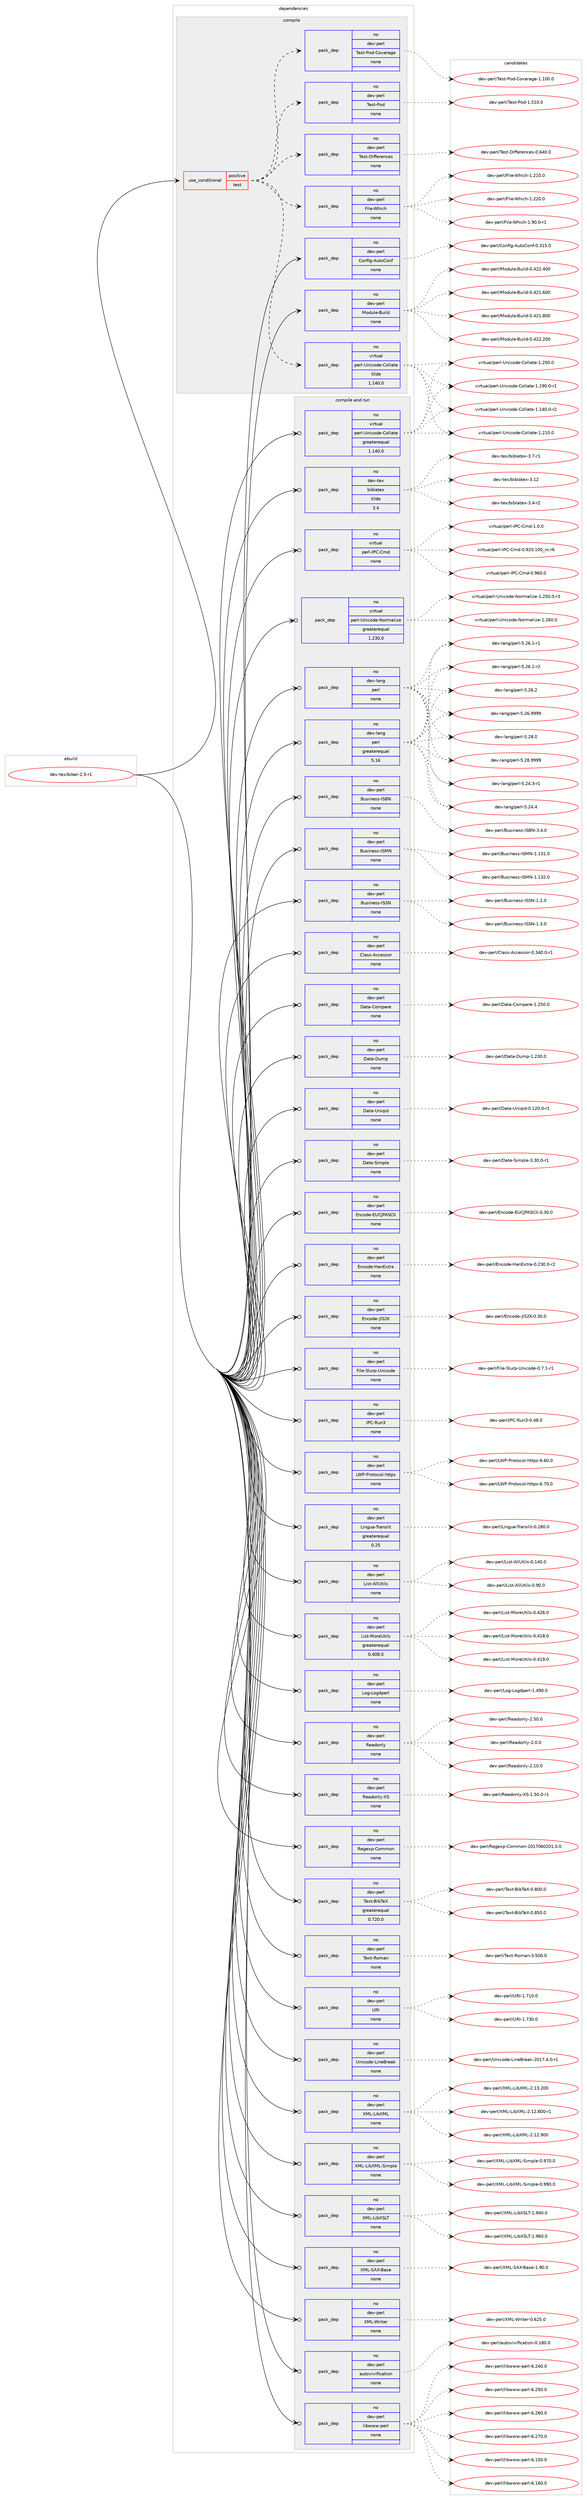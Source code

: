 digraph prolog {

# *************
# Graph options
# *************

newrank=true;
concentrate=true;
compound=true;
graph [rankdir=LR,fontname=Helvetica,fontsize=10,ranksep=1.5];#, ranksep=2.5, nodesep=0.2];
edge  [arrowhead=vee];
node  [fontname=Helvetica,fontsize=10];

# **********
# The ebuild
# **********

subgraph cluster_leftcol {
color=gray;
rank=same;
label=<<i>ebuild</i>>;
id [label="dev-tex/biber-2.5-r1", color=red, width=4, href="../dev-tex/biber-2.5-r1.svg"];
}

# ****************
# The dependencies
# ****************

subgraph cluster_midcol {
color=gray;
label=<<i>dependencies</i>>;
subgraph cluster_compile {
fillcolor="#eeeeee";
style=filled;
label=<<i>compile</i>>;
subgraph cond422985 {
dependency1539240 [label=<<TABLE BORDER="0" CELLBORDER="1" CELLSPACING="0" CELLPADDING="4"><TR><TD ROWSPAN="3" CELLPADDING="10">use_conditional</TD></TR><TR><TD>positive</TD></TR><TR><TD>test</TD></TR></TABLE>>, shape=none, color=red];
subgraph pack1092687 {
dependency1539241 [label=<<TABLE BORDER="0" CELLBORDER="1" CELLSPACING="0" CELLPADDING="4" WIDTH="220"><TR><TD ROWSPAN="6" CELLPADDING="30">pack_dep</TD></TR><TR><TD WIDTH="110">no</TD></TR><TR><TD>dev-perl</TD></TR><TR><TD>File-Which</TD></TR><TR><TD>none</TD></TR><TR><TD></TD></TR></TABLE>>, shape=none, color=blue];
}
dependency1539240:e -> dependency1539241:w [weight=20,style="dashed",arrowhead="vee"];
subgraph pack1092688 {
dependency1539242 [label=<<TABLE BORDER="0" CELLBORDER="1" CELLSPACING="0" CELLPADDING="4" WIDTH="220"><TR><TD ROWSPAN="6" CELLPADDING="30">pack_dep</TD></TR><TR><TD WIDTH="110">no</TD></TR><TR><TD>dev-perl</TD></TR><TR><TD>Test-Differences</TD></TR><TR><TD>none</TD></TR><TR><TD></TD></TR></TABLE>>, shape=none, color=blue];
}
dependency1539240:e -> dependency1539242:w [weight=20,style="dashed",arrowhead="vee"];
subgraph pack1092689 {
dependency1539243 [label=<<TABLE BORDER="0" CELLBORDER="1" CELLSPACING="0" CELLPADDING="4" WIDTH="220"><TR><TD ROWSPAN="6" CELLPADDING="30">pack_dep</TD></TR><TR><TD WIDTH="110">no</TD></TR><TR><TD>dev-perl</TD></TR><TR><TD>Test-Pod</TD></TR><TR><TD>none</TD></TR><TR><TD></TD></TR></TABLE>>, shape=none, color=blue];
}
dependency1539240:e -> dependency1539243:w [weight=20,style="dashed",arrowhead="vee"];
subgraph pack1092690 {
dependency1539244 [label=<<TABLE BORDER="0" CELLBORDER="1" CELLSPACING="0" CELLPADDING="4" WIDTH="220"><TR><TD ROWSPAN="6" CELLPADDING="30">pack_dep</TD></TR><TR><TD WIDTH="110">no</TD></TR><TR><TD>dev-perl</TD></TR><TR><TD>Test-Pod-Coverage</TD></TR><TR><TD>none</TD></TR><TR><TD></TD></TR></TABLE>>, shape=none, color=blue];
}
dependency1539240:e -> dependency1539244:w [weight=20,style="dashed",arrowhead="vee"];
subgraph pack1092691 {
dependency1539245 [label=<<TABLE BORDER="0" CELLBORDER="1" CELLSPACING="0" CELLPADDING="4" WIDTH="220"><TR><TD ROWSPAN="6" CELLPADDING="30">pack_dep</TD></TR><TR><TD WIDTH="110">no</TD></TR><TR><TD>virtual</TD></TR><TR><TD>perl-Unicode-Collate</TD></TR><TR><TD>tilde</TD></TR><TR><TD>1.140.0</TD></TR></TABLE>>, shape=none, color=blue];
}
dependency1539240:e -> dependency1539245:w [weight=20,style="dashed",arrowhead="vee"];
}
id:e -> dependency1539240:w [weight=20,style="solid",arrowhead="vee"];
subgraph pack1092692 {
dependency1539246 [label=<<TABLE BORDER="0" CELLBORDER="1" CELLSPACING="0" CELLPADDING="4" WIDTH="220"><TR><TD ROWSPAN="6" CELLPADDING="30">pack_dep</TD></TR><TR><TD WIDTH="110">no</TD></TR><TR><TD>dev-perl</TD></TR><TR><TD>Config-AutoConf</TD></TR><TR><TD>none</TD></TR><TR><TD></TD></TR></TABLE>>, shape=none, color=blue];
}
id:e -> dependency1539246:w [weight=20,style="solid",arrowhead="vee"];
subgraph pack1092693 {
dependency1539247 [label=<<TABLE BORDER="0" CELLBORDER="1" CELLSPACING="0" CELLPADDING="4" WIDTH="220"><TR><TD ROWSPAN="6" CELLPADDING="30">pack_dep</TD></TR><TR><TD WIDTH="110">no</TD></TR><TR><TD>dev-perl</TD></TR><TR><TD>Module-Build</TD></TR><TR><TD>none</TD></TR><TR><TD></TD></TR></TABLE>>, shape=none, color=blue];
}
id:e -> dependency1539247:w [weight=20,style="solid",arrowhead="vee"];
}
subgraph cluster_compileandrun {
fillcolor="#eeeeee";
style=filled;
label=<<i>compile and run</i>>;
subgraph pack1092694 {
dependency1539248 [label=<<TABLE BORDER="0" CELLBORDER="1" CELLSPACING="0" CELLPADDING="4" WIDTH="220"><TR><TD ROWSPAN="6" CELLPADDING="30">pack_dep</TD></TR><TR><TD WIDTH="110">no</TD></TR><TR><TD>dev-lang</TD></TR><TR><TD>perl</TD></TR><TR><TD>greaterequal</TD></TR><TR><TD>5.16</TD></TR></TABLE>>, shape=none, color=blue];
}
id:e -> dependency1539248:w [weight=20,style="solid",arrowhead="odotvee"];
subgraph pack1092695 {
dependency1539249 [label=<<TABLE BORDER="0" CELLBORDER="1" CELLSPACING="0" CELLPADDING="4" WIDTH="220"><TR><TD ROWSPAN="6" CELLPADDING="30">pack_dep</TD></TR><TR><TD WIDTH="110">no</TD></TR><TR><TD>dev-lang</TD></TR><TR><TD>perl</TD></TR><TR><TD>none</TD></TR><TR><TD></TD></TR></TABLE>>, shape=none, color=blue];
}
id:e -> dependency1539249:w [weight=20,style="solid",arrowhead="odotvee"];
subgraph pack1092696 {
dependency1539250 [label=<<TABLE BORDER="0" CELLBORDER="1" CELLSPACING="0" CELLPADDING="4" WIDTH="220"><TR><TD ROWSPAN="6" CELLPADDING="30">pack_dep</TD></TR><TR><TD WIDTH="110">no</TD></TR><TR><TD>dev-perl</TD></TR><TR><TD>Business-ISBN</TD></TR><TR><TD>none</TD></TR><TR><TD></TD></TR></TABLE>>, shape=none, color=blue];
}
id:e -> dependency1539250:w [weight=20,style="solid",arrowhead="odotvee"];
subgraph pack1092697 {
dependency1539251 [label=<<TABLE BORDER="0" CELLBORDER="1" CELLSPACING="0" CELLPADDING="4" WIDTH="220"><TR><TD ROWSPAN="6" CELLPADDING="30">pack_dep</TD></TR><TR><TD WIDTH="110">no</TD></TR><TR><TD>dev-perl</TD></TR><TR><TD>Business-ISMN</TD></TR><TR><TD>none</TD></TR><TR><TD></TD></TR></TABLE>>, shape=none, color=blue];
}
id:e -> dependency1539251:w [weight=20,style="solid",arrowhead="odotvee"];
subgraph pack1092698 {
dependency1539252 [label=<<TABLE BORDER="0" CELLBORDER="1" CELLSPACING="0" CELLPADDING="4" WIDTH="220"><TR><TD ROWSPAN="6" CELLPADDING="30">pack_dep</TD></TR><TR><TD WIDTH="110">no</TD></TR><TR><TD>dev-perl</TD></TR><TR><TD>Business-ISSN</TD></TR><TR><TD>none</TD></TR><TR><TD></TD></TR></TABLE>>, shape=none, color=blue];
}
id:e -> dependency1539252:w [weight=20,style="solid",arrowhead="odotvee"];
subgraph pack1092699 {
dependency1539253 [label=<<TABLE BORDER="0" CELLBORDER="1" CELLSPACING="0" CELLPADDING="4" WIDTH="220"><TR><TD ROWSPAN="6" CELLPADDING="30">pack_dep</TD></TR><TR><TD WIDTH="110">no</TD></TR><TR><TD>dev-perl</TD></TR><TR><TD>Class-Accessor</TD></TR><TR><TD>none</TD></TR><TR><TD></TD></TR></TABLE>>, shape=none, color=blue];
}
id:e -> dependency1539253:w [weight=20,style="solid",arrowhead="odotvee"];
subgraph pack1092700 {
dependency1539254 [label=<<TABLE BORDER="0" CELLBORDER="1" CELLSPACING="0" CELLPADDING="4" WIDTH="220"><TR><TD ROWSPAN="6" CELLPADDING="30">pack_dep</TD></TR><TR><TD WIDTH="110">no</TD></TR><TR><TD>dev-perl</TD></TR><TR><TD>Data-Compare</TD></TR><TR><TD>none</TD></TR><TR><TD></TD></TR></TABLE>>, shape=none, color=blue];
}
id:e -> dependency1539254:w [weight=20,style="solid",arrowhead="odotvee"];
subgraph pack1092701 {
dependency1539255 [label=<<TABLE BORDER="0" CELLBORDER="1" CELLSPACING="0" CELLPADDING="4" WIDTH="220"><TR><TD ROWSPAN="6" CELLPADDING="30">pack_dep</TD></TR><TR><TD WIDTH="110">no</TD></TR><TR><TD>dev-perl</TD></TR><TR><TD>Data-Dump</TD></TR><TR><TD>none</TD></TR><TR><TD></TD></TR></TABLE>>, shape=none, color=blue];
}
id:e -> dependency1539255:w [weight=20,style="solid",arrowhead="odotvee"];
subgraph pack1092702 {
dependency1539256 [label=<<TABLE BORDER="0" CELLBORDER="1" CELLSPACING="0" CELLPADDING="4" WIDTH="220"><TR><TD ROWSPAN="6" CELLPADDING="30">pack_dep</TD></TR><TR><TD WIDTH="110">no</TD></TR><TR><TD>dev-perl</TD></TR><TR><TD>Data-Uniqid</TD></TR><TR><TD>none</TD></TR><TR><TD></TD></TR></TABLE>>, shape=none, color=blue];
}
id:e -> dependency1539256:w [weight=20,style="solid",arrowhead="odotvee"];
subgraph pack1092703 {
dependency1539257 [label=<<TABLE BORDER="0" CELLBORDER="1" CELLSPACING="0" CELLPADDING="4" WIDTH="220"><TR><TD ROWSPAN="6" CELLPADDING="30">pack_dep</TD></TR><TR><TD WIDTH="110">no</TD></TR><TR><TD>dev-perl</TD></TR><TR><TD>Date-Simple</TD></TR><TR><TD>none</TD></TR><TR><TD></TD></TR></TABLE>>, shape=none, color=blue];
}
id:e -> dependency1539257:w [weight=20,style="solid",arrowhead="odotvee"];
subgraph pack1092704 {
dependency1539258 [label=<<TABLE BORDER="0" CELLBORDER="1" CELLSPACING="0" CELLPADDING="4" WIDTH="220"><TR><TD ROWSPAN="6" CELLPADDING="30">pack_dep</TD></TR><TR><TD WIDTH="110">no</TD></TR><TR><TD>dev-perl</TD></TR><TR><TD>Encode-EUCJPASCII</TD></TR><TR><TD>none</TD></TR><TR><TD></TD></TR></TABLE>>, shape=none, color=blue];
}
id:e -> dependency1539258:w [weight=20,style="solid",arrowhead="odotvee"];
subgraph pack1092705 {
dependency1539259 [label=<<TABLE BORDER="0" CELLBORDER="1" CELLSPACING="0" CELLPADDING="4" WIDTH="220"><TR><TD ROWSPAN="6" CELLPADDING="30">pack_dep</TD></TR><TR><TD WIDTH="110">no</TD></TR><TR><TD>dev-perl</TD></TR><TR><TD>Encode-HanExtra</TD></TR><TR><TD>none</TD></TR><TR><TD></TD></TR></TABLE>>, shape=none, color=blue];
}
id:e -> dependency1539259:w [weight=20,style="solid",arrowhead="odotvee"];
subgraph pack1092706 {
dependency1539260 [label=<<TABLE BORDER="0" CELLBORDER="1" CELLSPACING="0" CELLPADDING="4" WIDTH="220"><TR><TD ROWSPAN="6" CELLPADDING="30">pack_dep</TD></TR><TR><TD WIDTH="110">no</TD></TR><TR><TD>dev-perl</TD></TR><TR><TD>Encode-JIS2K</TD></TR><TR><TD>none</TD></TR><TR><TD></TD></TR></TABLE>>, shape=none, color=blue];
}
id:e -> dependency1539260:w [weight=20,style="solid",arrowhead="odotvee"];
subgraph pack1092707 {
dependency1539261 [label=<<TABLE BORDER="0" CELLBORDER="1" CELLSPACING="0" CELLPADDING="4" WIDTH="220"><TR><TD ROWSPAN="6" CELLPADDING="30">pack_dep</TD></TR><TR><TD WIDTH="110">no</TD></TR><TR><TD>dev-perl</TD></TR><TR><TD>File-Slurp-Unicode</TD></TR><TR><TD>none</TD></TR><TR><TD></TD></TR></TABLE>>, shape=none, color=blue];
}
id:e -> dependency1539261:w [weight=20,style="solid",arrowhead="odotvee"];
subgraph pack1092708 {
dependency1539262 [label=<<TABLE BORDER="0" CELLBORDER="1" CELLSPACING="0" CELLPADDING="4" WIDTH="220"><TR><TD ROWSPAN="6" CELLPADDING="30">pack_dep</TD></TR><TR><TD WIDTH="110">no</TD></TR><TR><TD>dev-perl</TD></TR><TR><TD>IPC-Run3</TD></TR><TR><TD>none</TD></TR><TR><TD></TD></TR></TABLE>>, shape=none, color=blue];
}
id:e -> dependency1539262:w [weight=20,style="solid",arrowhead="odotvee"];
subgraph pack1092709 {
dependency1539263 [label=<<TABLE BORDER="0" CELLBORDER="1" CELLSPACING="0" CELLPADDING="4" WIDTH="220"><TR><TD ROWSPAN="6" CELLPADDING="30">pack_dep</TD></TR><TR><TD WIDTH="110">no</TD></TR><TR><TD>dev-perl</TD></TR><TR><TD>LWP-Protocol-https</TD></TR><TR><TD>none</TD></TR><TR><TD></TD></TR></TABLE>>, shape=none, color=blue];
}
id:e -> dependency1539263:w [weight=20,style="solid",arrowhead="odotvee"];
subgraph pack1092710 {
dependency1539264 [label=<<TABLE BORDER="0" CELLBORDER="1" CELLSPACING="0" CELLPADDING="4" WIDTH="220"><TR><TD ROWSPAN="6" CELLPADDING="30">pack_dep</TD></TR><TR><TD WIDTH="110">no</TD></TR><TR><TD>dev-perl</TD></TR><TR><TD>Lingua-Translit</TD></TR><TR><TD>greaterequal</TD></TR><TR><TD>0.25</TD></TR></TABLE>>, shape=none, color=blue];
}
id:e -> dependency1539264:w [weight=20,style="solid",arrowhead="odotvee"];
subgraph pack1092711 {
dependency1539265 [label=<<TABLE BORDER="0" CELLBORDER="1" CELLSPACING="0" CELLPADDING="4" WIDTH="220"><TR><TD ROWSPAN="6" CELLPADDING="30">pack_dep</TD></TR><TR><TD WIDTH="110">no</TD></TR><TR><TD>dev-perl</TD></TR><TR><TD>List-AllUtils</TD></TR><TR><TD>none</TD></TR><TR><TD></TD></TR></TABLE>>, shape=none, color=blue];
}
id:e -> dependency1539265:w [weight=20,style="solid",arrowhead="odotvee"];
subgraph pack1092712 {
dependency1539266 [label=<<TABLE BORDER="0" CELLBORDER="1" CELLSPACING="0" CELLPADDING="4" WIDTH="220"><TR><TD ROWSPAN="6" CELLPADDING="30">pack_dep</TD></TR><TR><TD WIDTH="110">no</TD></TR><TR><TD>dev-perl</TD></TR><TR><TD>List-MoreUtils</TD></TR><TR><TD>greaterequal</TD></TR><TR><TD>0.408.0</TD></TR></TABLE>>, shape=none, color=blue];
}
id:e -> dependency1539266:w [weight=20,style="solid",arrowhead="odotvee"];
subgraph pack1092713 {
dependency1539267 [label=<<TABLE BORDER="0" CELLBORDER="1" CELLSPACING="0" CELLPADDING="4" WIDTH="220"><TR><TD ROWSPAN="6" CELLPADDING="30">pack_dep</TD></TR><TR><TD WIDTH="110">no</TD></TR><TR><TD>dev-perl</TD></TR><TR><TD>Log-Log4perl</TD></TR><TR><TD>none</TD></TR><TR><TD></TD></TR></TABLE>>, shape=none, color=blue];
}
id:e -> dependency1539267:w [weight=20,style="solid",arrowhead="odotvee"];
subgraph pack1092714 {
dependency1539268 [label=<<TABLE BORDER="0" CELLBORDER="1" CELLSPACING="0" CELLPADDING="4" WIDTH="220"><TR><TD ROWSPAN="6" CELLPADDING="30">pack_dep</TD></TR><TR><TD WIDTH="110">no</TD></TR><TR><TD>dev-perl</TD></TR><TR><TD>Readonly</TD></TR><TR><TD>none</TD></TR><TR><TD></TD></TR></TABLE>>, shape=none, color=blue];
}
id:e -> dependency1539268:w [weight=20,style="solid",arrowhead="odotvee"];
subgraph pack1092715 {
dependency1539269 [label=<<TABLE BORDER="0" CELLBORDER="1" CELLSPACING="0" CELLPADDING="4" WIDTH="220"><TR><TD ROWSPAN="6" CELLPADDING="30">pack_dep</TD></TR><TR><TD WIDTH="110">no</TD></TR><TR><TD>dev-perl</TD></TR><TR><TD>Readonly-XS</TD></TR><TR><TD>none</TD></TR><TR><TD></TD></TR></TABLE>>, shape=none, color=blue];
}
id:e -> dependency1539269:w [weight=20,style="solid",arrowhead="odotvee"];
subgraph pack1092716 {
dependency1539270 [label=<<TABLE BORDER="0" CELLBORDER="1" CELLSPACING="0" CELLPADDING="4" WIDTH="220"><TR><TD ROWSPAN="6" CELLPADDING="30">pack_dep</TD></TR><TR><TD WIDTH="110">no</TD></TR><TR><TD>dev-perl</TD></TR><TR><TD>Regexp-Common</TD></TR><TR><TD>none</TD></TR><TR><TD></TD></TR></TABLE>>, shape=none, color=blue];
}
id:e -> dependency1539270:w [weight=20,style="solid",arrowhead="odotvee"];
subgraph pack1092717 {
dependency1539271 [label=<<TABLE BORDER="0" CELLBORDER="1" CELLSPACING="0" CELLPADDING="4" WIDTH="220"><TR><TD ROWSPAN="6" CELLPADDING="30">pack_dep</TD></TR><TR><TD WIDTH="110">no</TD></TR><TR><TD>dev-perl</TD></TR><TR><TD>Text-BibTeX</TD></TR><TR><TD>greaterequal</TD></TR><TR><TD>0.720.0</TD></TR></TABLE>>, shape=none, color=blue];
}
id:e -> dependency1539271:w [weight=20,style="solid",arrowhead="odotvee"];
subgraph pack1092718 {
dependency1539272 [label=<<TABLE BORDER="0" CELLBORDER="1" CELLSPACING="0" CELLPADDING="4" WIDTH="220"><TR><TD ROWSPAN="6" CELLPADDING="30">pack_dep</TD></TR><TR><TD WIDTH="110">no</TD></TR><TR><TD>dev-perl</TD></TR><TR><TD>Text-Roman</TD></TR><TR><TD>none</TD></TR><TR><TD></TD></TR></TABLE>>, shape=none, color=blue];
}
id:e -> dependency1539272:w [weight=20,style="solid",arrowhead="odotvee"];
subgraph pack1092719 {
dependency1539273 [label=<<TABLE BORDER="0" CELLBORDER="1" CELLSPACING="0" CELLPADDING="4" WIDTH="220"><TR><TD ROWSPAN="6" CELLPADDING="30">pack_dep</TD></TR><TR><TD WIDTH="110">no</TD></TR><TR><TD>dev-perl</TD></TR><TR><TD>URI</TD></TR><TR><TD>none</TD></TR><TR><TD></TD></TR></TABLE>>, shape=none, color=blue];
}
id:e -> dependency1539273:w [weight=20,style="solid",arrowhead="odotvee"];
subgraph pack1092720 {
dependency1539274 [label=<<TABLE BORDER="0" CELLBORDER="1" CELLSPACING="0" CELLPADDING="4" WIDTH="220"><TR><TD ROWSPAN="6" CELLPADDING="30">pack_dep</TD></TR><TR><TD WIDTH="110">no</TD></TR><TR><TD>dev-perl</TD></TR><TR><TD>Unicode-LineBreak</TD></TR><TR><TD>none</TD></TR><TR><TD></TD></TR></TABLE>>, shape=none, color=blue];
}
id:e -> dependency1539274:w [weight=20,style="solid",arrowhead="odotvee"];
subgraph pack1092721 {
dependency1539275 [label=<<TABLE BORDER="0" CELLBORDER="1" CELLSPACING="0" CELLPADDING="4" WIDTH="220"><TR><TD ROWSPAN="6" CELLPADDING="30">pack_dep</TD></TR><TR><TD WIDTH="110">no</TD></TR><TR><TD>dev-perl</TD></TR><TR><TD>XML-LibXML</TD></TR><TR><TD>none</TD></TR><TR><TD></TD></TR></TABLE>>, shape=none, color=blue];
}
id:e -> dependency1539275:w [weight=20,style="solid",arrowhead="odotvee"];
subgraph pack1092722 {
dependency1539276 [label=<<TABLE BORDER="0" CELLBORDER="1" CELLSPACING="0" CELLPADDING="4" WIDTH="220"><TR><TD ROWSPAN="6" CELLPADDING="30">pack_dep</TD></TR><TR><TD WIDTH="110">no</TD></TR><TR><TD>dev-perl</TD></TR><TR><TD>XML-LibXML-Simple</TD></TR><TR><TD>none</TD></TR><TR><TD></TD></TR></TABLE>>, shape=none, color=blue];
}
id:e -> dependency1539276:w [weight=20,style="solid",arrowhead="odotvee"];
subgraph pack1092723 {
dependency1539277 [label=<<TABLE BORDER="0" CELLBORDER="1" CELLSPACING="0" CELLPADDING="4" WIDTH="220"><TR><TD ROWSPAN="6" CELLPADDING="30">pack_dep</TD></TR><TR><TD WIDTH="110">no</TD></TR><TR><TD>dev-perl</TD></TR><TR><TD>XML-LibXSLT</TD></TR><TR><TD>none</TD></TR><TR><TD></TD></TR></TABLE>>, shape=none, color=blue];
}
id:e -> dependency1539277:w [weight=20,style="solid",arrowhead="odotvee"];
subgraph pack1092724 {
dependency1539278 [label=<<TABLE BORDER="0" CELLBORDER="1" CELLSPACING="0" CELLPADDING="4" WIDTH="220"><TR><TD ROWSPAN="6" CELLPADDING="30">pack_dep</TD></TR><TR><TD WIDTH="110">no</TD></TR><TR><TD>dev-perl</TD></TR><TR><TD>XML-SAX-Base</TD></TR><TR><TD>none</TD></TR><TR><TD></TD></TR></TABLE>>, shape=none, color=blue];
}
id:e -> dependency1539278:w [weight=20,style="solid",arrowhead="odotvee"];
subgraph pack1092725 {
dependency1539279 [label=<<TABLE BORDER="0" CELLBORDER="1" CELLSPACING="0" CELLPADDING="4" WIDTH="220"><TR><TD ROWSPAN="6" CELLPADDING="30">pack_dep</TD></TR><TR><TD WIDTH="110">no</TD></TR><TR><TD>dev-perl</TD></TR><TR><TD>XML-Writer</TD></TR><TR><TD>none</TD></TR><TR><TD></TD></TR></TABLE>>, shape=none, color=blue];
}
id:e -> dependency1539279:w [weight=20,style="solid",arrowhead="odotvee"];
subgraph pack1092726 {
dependency1539280 [label=<<TABLE BORDER="0" CELLBORDER="1" CELLSPACING="0" CELLPADDING="4" WIDTH="220"><TR><TD ROWSPAN="6" CELLPADDING="30">pack_dep</TD></TR><TR><TD WIDTH="110">no</TD></TR><TR><TD>dev-perl</TD></TR><TR><TD>autovivification</TD></TR><TR><TD>none</TD></TR><TR><TD></TD></TR></TABLE>>, shape=none, color=blue];
}
id:e -> dependency1539280:w [weight=20,style="solid",arrowhead="odotvee"];
subgraph pack1092727 {
dependency1539281 [label=<<TABLE BORDER="0" CELLBORDER="1" CELLSPACING="0" CELLPADDING="4" WIDTH="220"><TR><TD ROWSPAN="6" CELLPADDING="30">pack_dep</TD></TR><TR><TD WIDTH="110">no</TD></TR><TR><TD>dev-perl</TD></TR><TR><TD>libwww-perl</TD></TR><TR><TD>none</TD></TR><TR><TD></TD></TR></TABLE>>, shape=none, color=blue];
}
id:e -> dependency1539281:w [weight=20,style="solid",arrowhead="odotvee"];
subgraph pack1092728 {
dependency1539282 [label=<<TABLE BORDER="0" CELLBORDER="1" CELLSPACING="0" CELLPADDING="4" WIDTH="220"><TR><TD ROWSPAN="6" CELLPADDING="30">pack_dep</TD></TR><TR><TD WIDTH="110">no</TD></TR><TR><TD>dev-tex</TD></TR><TR><TD>biblatex</TD></TR><TR><TD>tilde</TD></TR><TR><TD>3.4</TD></TR></TABLE>>, shape=none, color=blue];
}
id:e -> dependency1539282:w [weight=20,style="solid",arrowhead="odotvee"];
subgraph pack1092729 {
dependency1539283 [label=<<TABLE BORDER="0" CELLBORDER="1" CELLSPACING="0" CELLPADDING="4" WIDTH="220"><TR><TD ROWSPAN="6" CELLPADDING="30">pack_dep</TD></TR><TR><TD WIDTH="110">no</TD></TR><TR><TD>virtual</TD></TR><TR><TD>perl-IPC-Cmd</TD></TR><TR><TD>none</TD></TR><TR><TD></TD></TR></TABLE>>, shape=none, color=blue];
}
id:e -> dependency1539283:w [weight=20,style="solid",arrowhead="odotvee"];
subgraph pack1092730 {
dependency1539284 [label=<<TABLE BORDER="0" CELLBORDER="1" CELLSPACING="0" CELLPADDING="4" WIDTH="220"><TR><TD ROWSPAN="6" CELLPADDING="30">pack_dep</TD></TR><TR><TD WIDTH="110">no</TD></TR><TR><TD>virtual</TD></TR><TR><TD>perl-Unicode-Collate</TD></TR><TR><TD>greaterequal</TD></TR><TR><TD>1.140.0</TD></TR></TABLE>>, shape=none, color=blue];
}
id:e -> dependency1539284:w [weight=20,style="solid",arrowhead="odotvee"];
subgraph pack1092731 {
dependency1539285 [label=<<TABLE BORDER="0" CELLBORDER="1" CELLSPACING="0" CELLPADDING="4" WIDTH="220"><TR><TD ROWSPAN="6" CELLPADDING="30">pack_dep</TD></TR><TR><TD WIDTH="110">no</TD></TR><TR><TD>virtual</TD></TR><TR><TD>perl-Unicode-Normalize</TD></TR><TR><TD>greaterequal</TD></TR><TR><TD>1.230.0</TD></TR></TABLE>>, shape=none, color=blue];
}
id:e -> dependency1539285:w [weight=20,style="solid",arrowhead="odotvee"];
}
subgraph cluster_run {
fillcolor="#eeeeee";
style=filled;
label=<<i>run</i>>;
}
}

# **************
# The candidates
# **************

subgraph cluster_choices {
rank=same;
color=gray;
label=<<i>candidates</i>>;

subgraph choice1092687 {
color=black;
nodesep=1;
choice1001011184511210111410847701051081014587104105991044549465049484648 [label="dev-perl/File-Which-1.210.0", color=red, width=4,href="../dev-perl/File-Which-1.210.0.svg"];
choice1001011184511210111410847701051081014587104105991044549465050484648 [label="dev-perl/File-Which-1.220.0", color=red, width=4,href="../dev-perl/File-Which-1.220.0.svg"];
choice100101118451121011141084770105108101458710410599104454946574846484511449 [label="dev-perl/File-Which-1.90.0-r1", color=red, width=4,href="../dev-perl/File-Which-1.90.0-r1.svg"];
dependency1539241:e -> choice1001011184511210111410847701051081014587104105991044549465049484648:w [style=dotted,weight="100"];
dependency1539241:e -> choice1001011184511210111410847701051081014587104105991044549465050484648:w [style=dotted,weight="100"];
dependency1539241:e -> choice100101118451121011141084770105108101458710410599104454946574846484511449:w [style=dotted,weight="100"];
}
subgraph choice1092688 {
color=black;
nodesep=1;
choice1001011184511210111410847841011151164568105102102101114101110991011154548465452484648 [label="dev-perl/Test-Differences-0.640.0", color=red, width=4,href="../dev-perl/Test-Differences-0.640.0.svg"];
dependency1539242:e -> choice1001011184511210111410847841011151164568105102102101114101110991011154548465452484648:w [style=dotted,weight="100"];
}
subgraph choice1092689 {
color=black;
nodesep=1;
choice10010111845112101114108478410111511645801111004549465349484648 [label="dev-perl/Test-Pod-1.510.0", color=red, width=4,href="../dev-perl/Test-Pod-1.510.0.svg"];
dependency1539243:e -> choice10010111845112101114108478410111511645801111004549465349484648:w [style=dotted,weight="100"];
}
subgraph choice1092690 {
color=black;
nodesep=1;
choice10010111845112101114108478410111511645801111004567111118101114971031014549464948484648 [label="dev-perl/Test-Pod-Coverage-1.100.0", color=red, width=4,href="../dev-perl/Test-Pod-Coverage-1.100.0.svg"];
dependency1539244:e -> choice10010111845112101114108478410111511645801111004567111118101114971031014549464948484648:w [style=dotted,weight="100"];
}
subgraph choice1092691 {
color=black;
nodesep=1;
choice118105114116117971084711210111410845851101059911110010145671111081089711610145494649524846484511450 [label="virtual/perl-Unicode-Collate-1.140.0-r2", color=red, width=4,href="../virtual/perl-Unicode-Collate-1.140.0-r2.svg"];
choice118105114116117971084711210111410845851101059911110010145671111081089711610145494649574846484511449 [label="virtual/perl-Unicode-Collate-1.190.0-r1", color=red, width=4,href="../virtual/perl-Unicode-Collate-1.190.0-r1.svg"];
choice11810511411611797108471121011141084585110105991111001014567111108108971161014549465049484648 [label="virtual/perl-Unicode-Collate-1.210.0", color=red, width=4,href="../virtual/perl-Unicode-Collate-1.210.0.svg"];
choice11810511411611797108471121011141084585110105991111001014567111108108971161014549465053484648 [label="virtual/perl-Unicode-Collate-1.250.0", color=red, width=4,href="../virtual/perl-Unicode-Collate-1.250.0.svg"];
dependency1539245:e -> choice118105114116117971084711210111410845851101059911110010145671111081089711610145494649524846484511450:w [style=dotted,weight="100"];
dependency1539245:e -> choice118105114116117971084711210111410845851101059911110010145671111081089711610145494649574846484511449:w [style=dotted,weight="100"];
dependency1539245:e -> choice11810511411611797108471121011141084585110105991111001014567111108108971161014549465049484648:w [style=dotted,weight="100"];
dependency1539245:e -> choice11810511411611797108471121011141084585110105991111001014567111108108971161014549465053484648:w [style=dotted,weight="100"];
}
subgraph choice1092692 {
color=black;
nodesep=1;
choice1001011184511210111410847671111101021051034565117116111671111101024548465149534648 [label="dev-perl/Config-AutoConf-0.315.0", color=red, width=4,href="../dev-perl/Config-AutoConf-0.315.0.svg"];
dependency1539246:e -> choice1001011184511210111410847671111101021051034565117116111671111101024548465149534648:w [style=dotted,weight="100"];
}
subgraph choice1092693 {
color=black;
nodesep=1;
choice100101118451121011141084777111100117108101456611710510810045484652504946544848 [label="dev-perl/Module-Build-0.421.600", color=red, width=4,href="../dev-perl/Module-Build-0.421.600.svg"];
choice100101118451121011141084777111100117108101456611710510810045484652504946564848 [label="dev-perl/Module-Build-0.421.800", color=red, width=4,href="../dev-perl/Module-Build-0.421.800.svg"];
choice100101118451121011141084777111100117108101456611710510810045484652505046504848 [label="dev-perl/Module-Build-0.422.200", color=red, width=4,href="../dev-perl/Module-Build-0.422.200.svg"];
choice100101118451121011141084777111100117108101456611710510810045484652505046524848 [label="dev-perl/Module-Build-0.422.400", color=red, width=4,href="../dev-perl/Module-Build-0.422.400.svg"];
dependency1539247:e -> choice100101118451121011141084777111100117108101456611710510810045484652504946544848:w [style=dotted,weight="100"];
dependency1539247:e -> choice100101118451121011141084777111100117108101456611710510810045484652504946564848:w [style=dotted,weight="100"];
dependency1539247:e -> choice100101118451121011141084777111100117108101456611710510810045484652505046504848:w [style=dotted,weight="100"];
dependency1539247:e -> choice100101118451121011141084777111100117108101456611710510810045484652505046524848:w [style=dotted,weight="100"];
}
subgraph choice1092694 {
color=black;
nodesep=1;
choice100101118451089711010347112101114108455346505246514511449 [label="dev-lang/perl-5.24.3-r1", color=red, width=4,href="../dev-lang/perl-5.24.3-r1.svg"];
choice10010111845108971101034711210111410845534650524652 [label="dev-lang/perl-5.24.4", color=red, width=4,href="../dev-lang/perl-5.24.4.svg"];
choice100101118451089711010347112101114108455346505446494511449 [label="dev-lang/perl-5.26.1-r1", color=red, width=4,href="../dev-lang/perl-5.26.1-r1.svg"];
choice100101118451089711010347112101114108455346505446494511450 [label="dev-lang/perl-5.26.1-r2", color=red, width=4,href="../dev-lang/perl-5.26.1-r2.svg"];
choice10010111845108971101034711210111410845534650544650 [label="dev-lang/perl-5.26.2", color=red, width=4,href="../dev-lang/perl-5.26.2.svg"];
choice10010111845108971101034711210111410845534650544657575757 [label="dev-lang/perl-5.26.9999", color=red, width=4,href="../dev-lang/perl-5.26.9999.svg"];
choice10010111845108971101034711210111410845534650564648 [label="dev-lang/perl-5.28.0", color=red, width=4,href="../dev-lang/perl-5.28.0.svg"];
choice10010111845108971101034711210111410845534650564657575757 [label="dev-lang/perl-5.28.9999", color=red, width=4,href="../dev-lang/perl-5.28.9999.svg"];
dependency1539248:e -> choice100101118451089711010347112101114108455346505246514511449:w [style=dotted,weight="100"];
dependency1539248:e -> choice10010111845108971101034711210111410845534650524652:w [style=dotted,weight="100"];
dependency1539248:e -> choice100101118451089711010347112101114108455346505446494511449:w [style=dotted,weight="100"];
dependency1539248:e -> choice100101118451089711010347112101114108455346505446494511450:w [style=dotted,weight="100"];
dependency1539248:e -> choice10010111845108971101034711210111410845534650544650:w [style=dotted,weight="100"];
dependency1539248:e -> choice10010111845108971101034711210111410845534650544657575757:w [style=dotted,weight="100"];
dependency1539248:e -> choice10010111845108971101034711210111410845534650564648:w [style=dotted,weight="100"];
dependency1539248:e -> choice10010111845108971101034711210111410845534650564657575757:w [style=dotted,weight="100"];
}
subgraph choice1092695 {
color=black;
nodesep=1;
choice100101118451089711010347112101114108455346505246514511449 [label="dev-lang/perl-5.24.3-r1", color=red, width=4,href="../dev-lang/perl-5.24.3-r1.svg"];
choice10010111845108971101034711210111410845534650524652 [label="dev-lang/perl-5.24.4", color=red, width=4,href="../dev-lang/perl-5.24.4.svg"];
choice100101118451089711010347112101114108455346505446494511449 [label="dev-lang/perl-5.26.1-r1", color=red, width=4,href="../dev-lang/perl-5.26.1-r1.svg"];
choice100101118451089711010347112101114108455346505446494511450 [label="dev-lang/perl-5.26.1-r2", color=red, width=4,href="../dev-lang/perl-5.26.1-r2.svg"];
choice10010111845108971101034711210111410845534650544650 [label="dev-lang/perl-5.26.2", color=red, width=4,href="../dev-lang/perl-5.26.2.svg"];
choice10010111845108971101034711210111410845534650544657575757 [label="dev-lang/perl-5.26.9999", color=red, width=4,href="../dev-lang/perl-5.26.9999.svg"];
choice10010111845108971101034711210111410845534650564648 [label="dev-lang/perl-5.28.0", color=red, width=4,href="../dev-lang/perl-5.28.0.svg"];
choice10010111845108971101034711210111410845534650564657575757 [label="dev-lang/perl-5.28.9999", color=red, width=4,href="../dev-lang/perl-5.28.9999.svg"];
dependency1539249:e -> choice100101118451089711010347112101114108455346505246514511449:w [style=dotted,weight="100"];
dependency1539249:e -> choice10010111845108971101034711210111410845534650524652:w [style=dotted,weight="100"];
dependency1539249:e -> choice100101118451089711010347112101114108455346505446494511449:w [style=dotted,weight="100"];
dependency1539249:e -> choice100101118451089711010347112101114108455346505446494511450:w [style=dotted,weight="100"];
dependency1539249:e -> choice10010111845108971101034711210111410845534650544650:w [style=dotted,weight="100"];
dependency1539249:e -> choice10010111845108971101034711210111410845534650544657575757:w [style=dotted,weight="100"];
dependency1539249:e -> choice10010111845108971101034711210111410845534650564648:w [style=dotted,weight="100"];
dependency1539249:e -> choice10010111845108971101034711210111410845534650564657575757:w [style=dotted,weight="100"];
}
subgraph choice1092696 {
color=black;
nodesep=1;
choice1001011184511210111410847661171151051101011151154573836678455146524648 [label="dev-perl/Business-ISBN-3.4.0", color=red, width=4,href="../dev-perl/Business-ISBN-3.4.0.svg"];
dependency1539250:e -> choice1001011184511210111410847661171151051101011151154573836678455146524648:w [style=dotted,weight="100"];
}
subgraph choice1092697 {
color=black;
nodesep=1;
choice10010111845112101114108476611711510511010111511545738377784549464951494648 [label="dev-perl/Business-ISMN-1.131.0", color=red, width=4,href="../dev-perl/Business-ISMN-1.131.0.svg"];
choice10010111845112101114108476611711510511010111511545738377784549464951504648 [label="dev-perl/Business-ISMN-1.132.0", color=red, width=4,href="../dev-perl/Business-ISMN-1.132.0.svg"];
dependency1539251:e -> choice10010111845112101114108476611711510511010111511545738377784549464951494648:w [style=dotted,weight="100"];
dependency1539251:e -> choice10010111845112101114108476611711510511010111511545738377784549464951504648:w [style=dotted,weight="100"];
}
subgraph choice1092698 {
color=black;
nodesep=1;
choice1001011184511210111410847661171151051101011151154573838378454946504648 [label="dev-perl/Business-ISSN-1.2.0", color=red, width=4,href="../dev-perl/Business-ISSN-1.2.0.svg"];
choice1001011184511210111410847661171151051101011151154573838378454946514648 [label="dev-perl/Business-ISSN-1.3.0", color=red, width=4,href="../dev-perl/Business-ISSN-1.3.0.svg"];
dependency1539252:e -> choice1001011184511210111410847661171151051101011151154573838378454946504648:w [style=dotted,weight="100"];
dependency1539252:e -> choice1001011184511210111410847661171151051101011151154573838378454946514648:w [style=dotted,weight="100"];
}
subgraph choice1092699 {
color=black;
nodesep=1;
choice100101118451121011141084767108971151154565999910111511511111445484651524846484511449 [label="dev-perl/Class-Accessor-0.340.0-r1", color=red, width=4,href="../dev-perl/Class-Accessor-0.340.0-r1.svg"];
dependency1539253:e -> choice100101118451121011141084767108971151154565999910111511511111445484651524846484511449:w [style=dotted,weight="100"];
}
subgraph choice1092700 {
color=black;
nodesep=1;
choice10010111845112101114108476897116974567111109112971141014549465053484648 [label="dev-perl/Data-Compare-1.250.0", color=red, width=4,href="../dev-perl/Data-Compare-1.250.0.svg"];
dependency1539254:e -> choice10010111845112101114108476897116974567111109112971141014549465053484648:w [style=dotted,weight="100"];
}
subgraph choice1092701 {
color=black;
nodesep=1;
choice100101118451121011141084768971169745681171091124549465051484648 [label="dev-perl/Data-Dump-1.230.0", color=red, width=4,href="../dev-perl/Data-Dump-1.230.0.svg"];
dependency1539255:e -> choice100101118451121011141084768971169745681171091124549465051484648:w [style=dotted,weight="100"];
}
subgraph choice1092702 {
color=black;
nodesep=1;
choice1001011184511210111410847689711697458511010511310510045484649504846484511449 [label="dev-perl/Data-Uniqid-0.120.0-r1", color=red, width=4,href="../dev-perl/Data-Uniqid-0.120.0-r1.svg"];
dependency1539256:e -> choice1001011184511210111410847689711697458511010511310510045484649504846484511449:w [style=dotted,weight="100"];
}
subgraph choice1092703 {
color=black;
nodesep=1;
choice100101118451121011141084768971161014583105109112108101455146514846484511449 [label="dev-perl/Date-Simple-3.30.0-r1", color=red, width=4,href="../dev-perl/Date-Simple-3.30.0-r1.svg"];
dependency1539257:e -> choice100101118451121011141084768971161014583105109112108101455146514846484511449:w [style=dotted,weight="100"];
}
subgraph choice1092704 {
color=black;
nodesep=1;
choice10010111845112101114108476911099111100101456985677480658367737345484651484648 [label="dev-perl/Encode-EUCJPASCII-0.30.0", color=red, width=4,href="../dev-perl/Encode-EUCJPASCII-0.30.0.svg"];
dependency1539258:e -> choice10010111845112101114108476911099111100101456985677480658367737345484651484648:w [style=dotted,weight="100"];
}
subgraph choice1092705 {
color=black;
nodesep=1;
choice10010111845112101114108476911099111100101457297110691201161149745484650514846484511450 [label="dev-perl/Encode-HanExtra-0.230.0-r2", color=red, width=4,href="../dev-perl/Encode-HanExtra-0.230.0-r2.svg"];
dependency1539259:e -> choice10010111845112101114108476911099111100101457297110691201161149745484650514846484511450:w [style=dotted,weight="100"];
}
subgraph choice1092706 {
color=black;
nodesep=1;
choice1001011184511210111410847691109911110010145747383507545484651484648 [label="dev-perl/Encode-JIS2K-0.30.0", color=red, width=4,href="../dev-perl/Encode-JIS2K-0.30.0.svg"];
dependency1539260:e -> choice1001011184511210111410847691109911110010145747383507545484651484648:w [style=dotted,weight="100"];
}
subgraph choice1092707 {
color=black;
nodesep=1;
choice10010111845112101114108477010510810145831081171141124585110105991111001014548465546494511449 [label="dev-perl/File-Slurp-Unicode-0.7.1-r1", color=red, width=4,href="../dev-perl/File-Slurp-Unicode-0.7.1-r1.svg"];
dependency1539261:e -> choice10010111845112101114108477010510810145831081171141124585110105991111001014548465546494511449:w [style=dotted,weight="100"];
}
subgraph choice1092708 {
color=black;
nodesep=1;
choice100101118451121011141084773806745821171105145484652564648 [label="dev-perl/IPC-Run3-0.48.0", color=red, width=4,href="../dev-perl/IPC-Run3-0.48.0.svg"];
dependency1539262:e -> choice100101118451121011141084773806745821171105145484652564648:w [style=dotted,weight="100"];
}
subgraph choice1092709 {
color=black;
nodesep=1;
choice10010111845112101114108477687804580114111116111991111084510411611611211545544654484648 [label="dev-perl/LWP-Protocol-https-6.60.0", color=red, width=4,href="../dev-perl/LWP-Protocol-https-6.60.0.svg"];
choice10010111845112101114108477687804580114111116111991111084510411611611211545544655484648 [label="dev-perl/LWP-Protocol-https-6.70.0", color=red, width=4,href="../dev-perl/LWP-Protocol-https-6.70.0.svg"];
dependency1539263:e -> choice10010111845112101114108477687804580114111116111991111084510411611611211545544654484648:w [style=dotted,weight="100"];
dependency1539263:e -> choice10010111845112101114108477687804580114111116111991111084510411611611211545544655484648:w [style=dotted,weight="100"];
}
subgraph choice1092710 {
color=black;
nodesep=1;
choice100101118451121011141084776105110103117974584114971101151081051164548465056484648 [label="dev-perl/Lingua-Translit-0.280.0", color=red, width=4,href="../dev-perl/Lingua-Translit-0.280.0.svg"];
dependency1539264:e -> choice100101118451121011141084776105110103117974584114971101151081051164548465056484648:w [style=dotted,weight="100"];
}
subgraph choice1092711 {
color=black;
nodesep=1;
choice1001011184511210111410847761051151164565108108851161051081154548464952484648 [label="dev-perl/List-AllUtils-0.140.0", color=red, width=4,href="../dev-perl/List-AllUtils-0.140.0.svg"];
choice10010111845112101114108477610511511645651081088511610510811545484657484648 [label="dev-perl/List-AllUtils-0.90.0", color=red, width=4,href="../dev-perl/List-AllUtils-0.90.0.svg"];
dependency1539265:e -> choice1001011184511210111410847761051151164565108108851161051081154548464952484648:w [style=dotted,weight="100"];
dependency1539265:e -> choice10010111845112101114108477610511511645651081088511610510811545484657484648:w [style=dotted,weight="100"];
}
subgraph choice1092712 {
color=black;
nodesep=1;
choice1001011184511210111410847761051151164577111114101851161051081154548465249564648 [label="dev-perl/List-MoreUtils-0.418.0", color=red, width=4,href="../dev-perl/List-MoreUtils-0.418.0.svg"];
choice1001011184511210111410847761051151164577111114101851161051081154548465249574648 [label="dev-perl/List-MoreUtils-0.419.0", color=red, width=4,href="../dev-perl/List-MoreUtils-0.419.0.svg"];
choice1001011184511210111410847761051151164577111114101851161051081154548465250544648 [label="dev-perl/List-MoreUtils-0.426.0", color=red, width=4,href="../dev-perl/List-MoreUtils-0.426.0.svg"];
dependency1539266:e -> choice1001011184511210111410847761051151164577111114101851161051081154548465249564648:w [style=dotted,weight="100"];
dependency1539266:e -> choice1001011184511210111410847761051151164577111114101851161051081154548465249574648:w [style=dotted,weight="100"];
dependency1539266:e -> choice1001011184511210111410847761051151164577111114101851161051081154548465250544648:w [style=dotted,weight="100"];
}
subgraph choice1092713 {
color=black;
nodesep=1;
choice1001011184511210111410847761111034576111103521121011141084549465257484648 [label="dev-perl/Log-Log4perl-1.490.0", color=red, width=4,href="../dev-perl/Log-Log4perl-1.490.0.svg"];
dependency1539267:e -> choice1001011184511210111410847761111034576111103521121011141084549465257484648:w [style=dotted,weight="100"];
}
subgraph choice1092714 {
color=black;
nodesep=1;
choice10010111845112101114108478210197100111110108121455046484648 [label="dev-perl/Readonly-2.0.0", color=red, width=4,href="../dev-perl/Readonly-2.0.0.svg"];
choice1001011184511210111410847821019710011111010812145504649484648 [label="dev-perl/Readonly-2.10.0", color=red, width=4,href="../dev-perl/Readonly-2.10.0.svg"];
choice1001011184511210111410847821019710011111010812145504653484648 [label="dev-perl/Readonly-2.50.0", color=red, width=4,href="../dev-perl/Readonly-2.50.0.svg"];
dependency1539268:e -> choice10010111845112101114108478210197100111110108121455046484648:w [style=dotted,weight="100"];
dependency1539268:e -> choice1001011184511210111410847821019710011111010812145504649484648:w [style=dotted,weight="100"];
dependency1539268:e -> choice1001011184511210111410847821019710011111010812145504653484648:w [style=dotted,weight="100"];
}
subgraph choice1092715 {
color=black;
nodesep=1;
choice10010111845112101114108478210197100111110108121458883454946534846484511449 [label="dev-perl/Readonly-XS-1.50.0-r1", color=red, width=4,href="../dev-perl/Readonly-XS-1.50.0-r1.svg"];
dependency1539269:e -> choice10010111845112101114108478210197100111110108121458883454946534846484511449:w [style=dotted,weight="100"];
}
subgraph choice1092716 {
color=black;
nodesep=1;
choice1001011184511210111410847821011031011201124567111109109111110455048495548544850484946484648 [label="dev-perl/Regexp-Common-2017060201.0.0", color=red, width=4,href="../dev-perl/Regexp-Common-2017060201.0.0.svg"];
dependency1539270:e -> choice1001011184511210111410847821011031011201124567111109109111110455048495548544850484946484648:w [style=dotted,weight="100"];
}
subgraph choice1092717 {
color=black;
nodesep=1;
choice10010111845112101114108478410112011645661059884101884548465648484648 [label="dev-perl/Text-BibTeX-0.800.0", color=red, width=4,href="../dev-perl/Text-BibTeX-0.800.0.svg"];
choice10010111845112101114108478410112011645661059884101884548465653484648 [label="dev-perl/Text-BibTeX-0.850.0", color=red, width=4,href="../dev-perl/Text-BibTeX-0.850.0.svg"];
dependency1539271:e -> choice10010111845112101114108478410112011645661059884101884548465648484648:w [style=dotted,weight="100"];
dependency1539271:e -> choice10010111845112101114108478410112011645661059884101884548465653484648:w [style=dotted,weight="100"];
}
subgraph choice1092718 {
color=black;
nodesep=1;
choice1001011184511210111410847841011201164582111109971104551465348484648 [label="dev-perl/Text-Roman-3.500.0", color=red, width=4,href="../dev-perl/Text-Roman-3.500.0.svg"];
dependency1539272:e -> choice1001011184511210111410847841011201164582111109971104551465348484648:w [style=dotted,weight="100"];
}
subgraph choice1092719 {
color=black;
nodesep=1;
choice10010111845112101114108478582734549465549484648 [label="dev-perl/URI-1.710.0", color=red, width=4,href="../dev-perl/URI-1.710.0.svg"];
choice10010111845112101114108478582734549465551484648 [label="dev-perl/URI-1.730.0", color=red, width=4,href="../dev-perl/URI-1.730.0.svg"];
dependency1539273:e -> choice10010111845112101114108478582734549465549484648:w [style=dotted,weight="100"];
dependency1539273:e -> choice10010111845112101114108478582734549465551484648:w [style=dotted,weight="100"];
}
subgraph choice1092720 {
color=black;
nodesep=1;
choice10010111845112101114108478511010599111100101457610511010166114101971074550484955465246484511449 [label="dev-perl/Unicode-LineBreak-2017.4.0-r1", color=red, width=4,href="../dev-perl/Unicode-LineBreak-2017.4.0-r1.svg"];
dependency1539274:e -> choice10010111845112101114108478511010599111100101457610511010166114101971074550484955465246484511449:w [style=dotted,weight="100"];
}
subgraph choice1092721 {
color=black;
nodesep=1;
choice10010111845112101114108478877764576105988877764550464950465648484511449 [label="dev-perl/XML-LibXML-2.12.800-r1", color=red, width=4,href="../dev-perl/XML-LibXML-2.12.800-r1.svg"];
choice1001011184511210111410847887776457610598887776455046495046574848 [label="dev-perl/XML-LibXML-2.12.900", color=red, width=4,href="../dev-perl/XML-LibXML-2.12.900.svg"];
choice1001011184511210111410847887776457610598887776455046495146504848 [label="dev-perl/XML-LibXML-2.13.200", color=red, width=4,href="../dev-perl/XML-LibXML-2.13.200.svg"];
dependency1539275:e -> choice10010111845112101114108478877764576105988877764550464950465648484511449:w [style=dotted,weight="100"];
dependency1539275:e -> choice1001011184511210111410847887776457610598887776455046495046574848:w [style=dotted,weight="100"];
dependency1539275:e -> choice1001011184511210111410847887776457610598887776455046495146504848:w [style=dotted,weight="100"];
}
subgraph choice1092722 {
color=black;
nodesep=1;
choice100101118451121011141084788777645761059888777645831051091121081014548465755484648 [label="dev-perl/XML-LibXML-Simple-0.970.0", color=red, width=4,href="../dev-perl/XML-LibXML-Simple-0.970.0.svg"];
choice100101118451121011141084788777645761059888777645831051091121081014548465757484648 [label="dev-perl/XML-LibXML-Simple-0.990.0", color=red, width=4,href="../dev-perl/XML-LibXML-Simple-0.990.0.svg"];
dependency1539276:e -> choice100101118451121011141084788777645761059888777645831051091121081014548465755484648:w [style=dotted,weight="100"];
dependency1539276:e -> choice100101118451121011141084788777645761059888777645831051091121081014548465757484648:w [style=dotted,weight="100"];
}
subgraph choice1092723 {
color=black;
nodesep=1;
choice1001011184511210111410847887776457610598888376844549465752484648 [label="dev-perl/XML-LibXSLT-1.940.0", color=red, width=4,href="../dev-perl/XML-LibXSLT-1.940.0.svg"];
choice1001011184511210111410847887776457610598888376844549465754484648 [label="dev-perl/XML-LibXSLT-1.960.0", color=red, width=4,href="../dev-perl/XML-LibXSLT-1.960.0.svg"];
dependency1539277:e -> choice1001011184511210111410847887776457610598888376844549465752484648:w [style=dotted,weight="100"];
dependency1539277:e -> choice1001011184511210111410847887776457610598888376844549465754484648:w [style=dotted,weight="100"];
}
subgraph choice1092724 {
color=black;
nodesep=1;
choice10010111845112101114108478877764583658845669711510145494657484648 [label="dev-perl/XML-SAX-Base-1.90.0", color=red, width=4,href="../dev-perl/XML-SAX-Base-1.90.0.svg"];
dependency1539278:e -> choice10010111845112101114108478877764583658845669711510145494657484648:w [style=dotted,weight="100"];
}
subgraph choice1092725 {
color=black;
nodesep=1;
choice100101118451121011141084788777645871141051161011144548465450534648 [label="dev-perl/XML-Writer-0.625.0", color=red, width=4,href="../dev-perl/XML-Writer-0.625.0.svg"];
dependency1539279:e -> choice100101118451121011141084788777645871141051161011144548465450534648:w [style=dotted,weight="100"];
}
subgraph choice1092726 {
color=black;
nodesep=1;
choice10010111845112101114108479711711611111810511810510210599971161051111104548464956484648 [label="dev-perl/autovivification-0.180.0", color=red, width=4,href="../dev-perl/autovivification-0.180.0.svg"];
dependency1539280:e -> choice10010111845112101114108479711711611111810511810510210599971161051111104548464956484648:w [style=dotted,weight="100"];
}
subgraph choice1092727 {
color=black;
nodesep=1;
choice100101118451121011141084710810598119119119451121011141084554464953484648 [label="dev-perl/libwww-perl-6.150.0", color=red, width=4,href="../dev-perl/libwww-perl-6.150.0.svg"];
choice100101118451121011141084710810598119119119451121011141084554464954484648 [label="dev-perl/libwww-perl-6.160.0", color=red, width=4,href="../dev-perl/libwww-perl-6.160.0.svg"];
choice100101118451121011141084710810598119119119451121011141084554465052484648 [label="dev-perl/libwww-perl-6.240.0", color=red, width=4,href="../dev-perl/libwww-perl-6.240.0.svg"];
choice100101118451121011141084710810598119119119451121011141084554465053484648 [label="dev-perl/libwww-perl-6.250.0", color=red, width=4,href="../dev-perl/libwww-perl-6.250.0.svg"];
choice100101118451121011141084710810598119119119451121011141084554465054484648 [label="dev-perl/libwww-perl-6.260.0", color=red, width=4,href="../dev-perl/libwww-perl-6.260.0.svg"];
choice100101118451121011141084710810598119119119451121011141084554465055484648 [label="dev-perl/libwww-perl-6.270.0", color=red, width=4,href="../dev-perl/libwww-perl-6.270.0.svg"];
dependency1539281:e -> choice100101118451121011141084710810598119119119451121011141084554464953484648:w [style=dotted,weight="100"];
dependency1539281:e -> choice100101118451121011141084710810598119119119451121011141084554464954484648:w [style=dotted,weight="100"];
dependency1539281:e -> choice100101118451121011141084710810598119119119451121011141084554465052484648:w [style=dotted,weight="100"];
dependency1539281:e -> choice100101118451121011141084710810598119119119451121011141084554465053484648:w [style=dotted,weight="100"];
dependency1539281:e -> choice100101118451121011141084710810598119119119451121011141084554465054484648:w [style=dotted,weight="100"];
dependency1539281:e -> choice100101118451121011141084710810598119119119451121011141084554465055484648:w [style=dotted,weight="100"];
}
subgraph choice1092728 {
color=black;
nodesep=1;
choice10010111845116101120479810598108971161011204551464950 [label="dev-tex/biblatex-3.12", color=red, width=4,href="../dev-tex/biblatex-3.12.svg"];
choice1001011184511610112047981059810897116101120455146524511450 [label="dev-tex/biblatex-3.4-r2", color=red, width=4,href="../dev-tex/biblatex-3.4-r2.svg"];
choice1001011184511610112047981059810897116101120455146554511449 [label="dev-tex/biblatex-3.7-r1", color=red, width=4,href="../dev-tex/biblatex-3.7-r1.svg"];
dependency1539282:e -> choice10010111845116101120479810598108971161011204551464950:w [style=dotted,weight="100"];
dependency1539282:e -> choice1001011184511610112047981059810897116101120455146524511450:w [style=dotted,weight="100"];
dependency1539282:e -> choice1001011184511610112047981059810897116101120455146554511449:w [style=dotted,weight="100"];
}
subgraph choice1092729 {
color=black;
nodesep=1;
choice11810511411611797108471121011141084573806745671091004548465750484649484895114994511454 [label="virtual/perl-IPC-Cmd-0.920.100_rc-r6", color=red, width=4,href="../virtual/perl-IPC-Cmd-0.920.100_rc-r6.svg"];
choice11810511411611797108471121011141084573806745671091004548465754484648 [label="virtual/perl-IPC-Cmd-0.960.0", color=red, width=4,href="../virtual/perl-IPC-Cmd-0.960.0.svg"];
choice1181051141161179710847112101114108457380674567109100454946484648 [label="virtual/perl-IPC-Cmd-1.0.0", color=red, width=4,href="../virtual/perl-IPC-Cmd-1.0.0.svg"];
dependency1539283:e -> choice11810511411611797108471121011141084573806745671091004548465750484649484895114994511454:w [style=dotted,weight="100"];
dependency1539283:e -> choice11810511411611797108471121011141084573806745671091004548465754484648:w [style=dotted,weight="100"];
dependency1539283:e -> choice1181051141161179710847112101114108457380674567109100454946484648:w [style=dotted,weight="100"];
}
subgraph choice1092730 {
color=black;
nodesep=1;
choice118105114116117971084711210111410845851101059911110010145671111081089711610145494649524846484511450 [label="virtual/perl-Unicode-Collate-1.140.0-r2", color=red, width=4,href="../virtual/perl-Unicode-Collate-1.140.0-r2.svg"];
choice118105114116117971084711210111410845851101059911110010145671111081089711610145494649574846484511449 [label="virtual/perl-Unicode-Collate-1.190.0-r1", color=red, width=4,href="../virtual/perl-Unicode-Collate-1.190.0-r1.svg"];
choice11810511411611797108471121011141084585110105991111001014567111108108971161014549465049484648 [label="virtual/perl-Unicode-Collate-1.210.0", color=red, width=4,href="../virtual/perl-Unicode-Collate-1.210.0.svg"];
choice11810511411611797108471121011141084585110105991111001014567111108108971161014549465053484648 [label="virtual/perl-Unicode-Collate-1.250.0", color=red, width=4,href="../virtual/perl-Unicode-Collate-1.250.0.svg"];
dependency1539284:e -> choice118105114116117971084711210111410845851101059911110010145671111081089711610145494649524846484511450:w [style=dotted,weight="100"];
dependency1539284:e -> choice118105114116117971084711210111410845851101059911110010145671111081089711610145494649574846484511449:w [style=dotted,weight="100"];
dependency1539284:e -> choice11810511411611797108471121011141084585110105991111001014567111108108971161014549465049484648:w [style=dotted,weight="100"];
dependency1539284:e -> choice11810511411611797108471121011141084585110105991111001014567111108108971161014549465053484648:w [style=dotted,weight="100"];
}
subgraph choice1092731 {
color=black;
nodesep=1;
choice118105114116117971084711210111410845851101059911110010145781111141099710810512210145494650534846484511451 [label="virtual/perl-Unicode-Normalize-1.250.0-r3", color=red, width=4,href="../virtual/perl-Unicode-Normalize-1.250.0-r3.svg"];
choice11810511411611797108471121011141084585110105991111001014578111114109971081051221014549465054484648 [label="virtual/perl-Unicode-Normalize-1.260.0", color=red, width=4,href="../virtual/perl-Unicode-Normalize-1.260.0.svg"];
dependency1539285:e -> choice118105114116117971084711210111410845851101059911110010145781111141099710810512210145494650534846484511451:w [style=dotted,weight="100"];
dependency1539285:e -> choice11810511411611797108471121011141084585110105991111001014578111114109971081051221014549465054484648:w [style=dotted,weight="100"];
}
}

}
